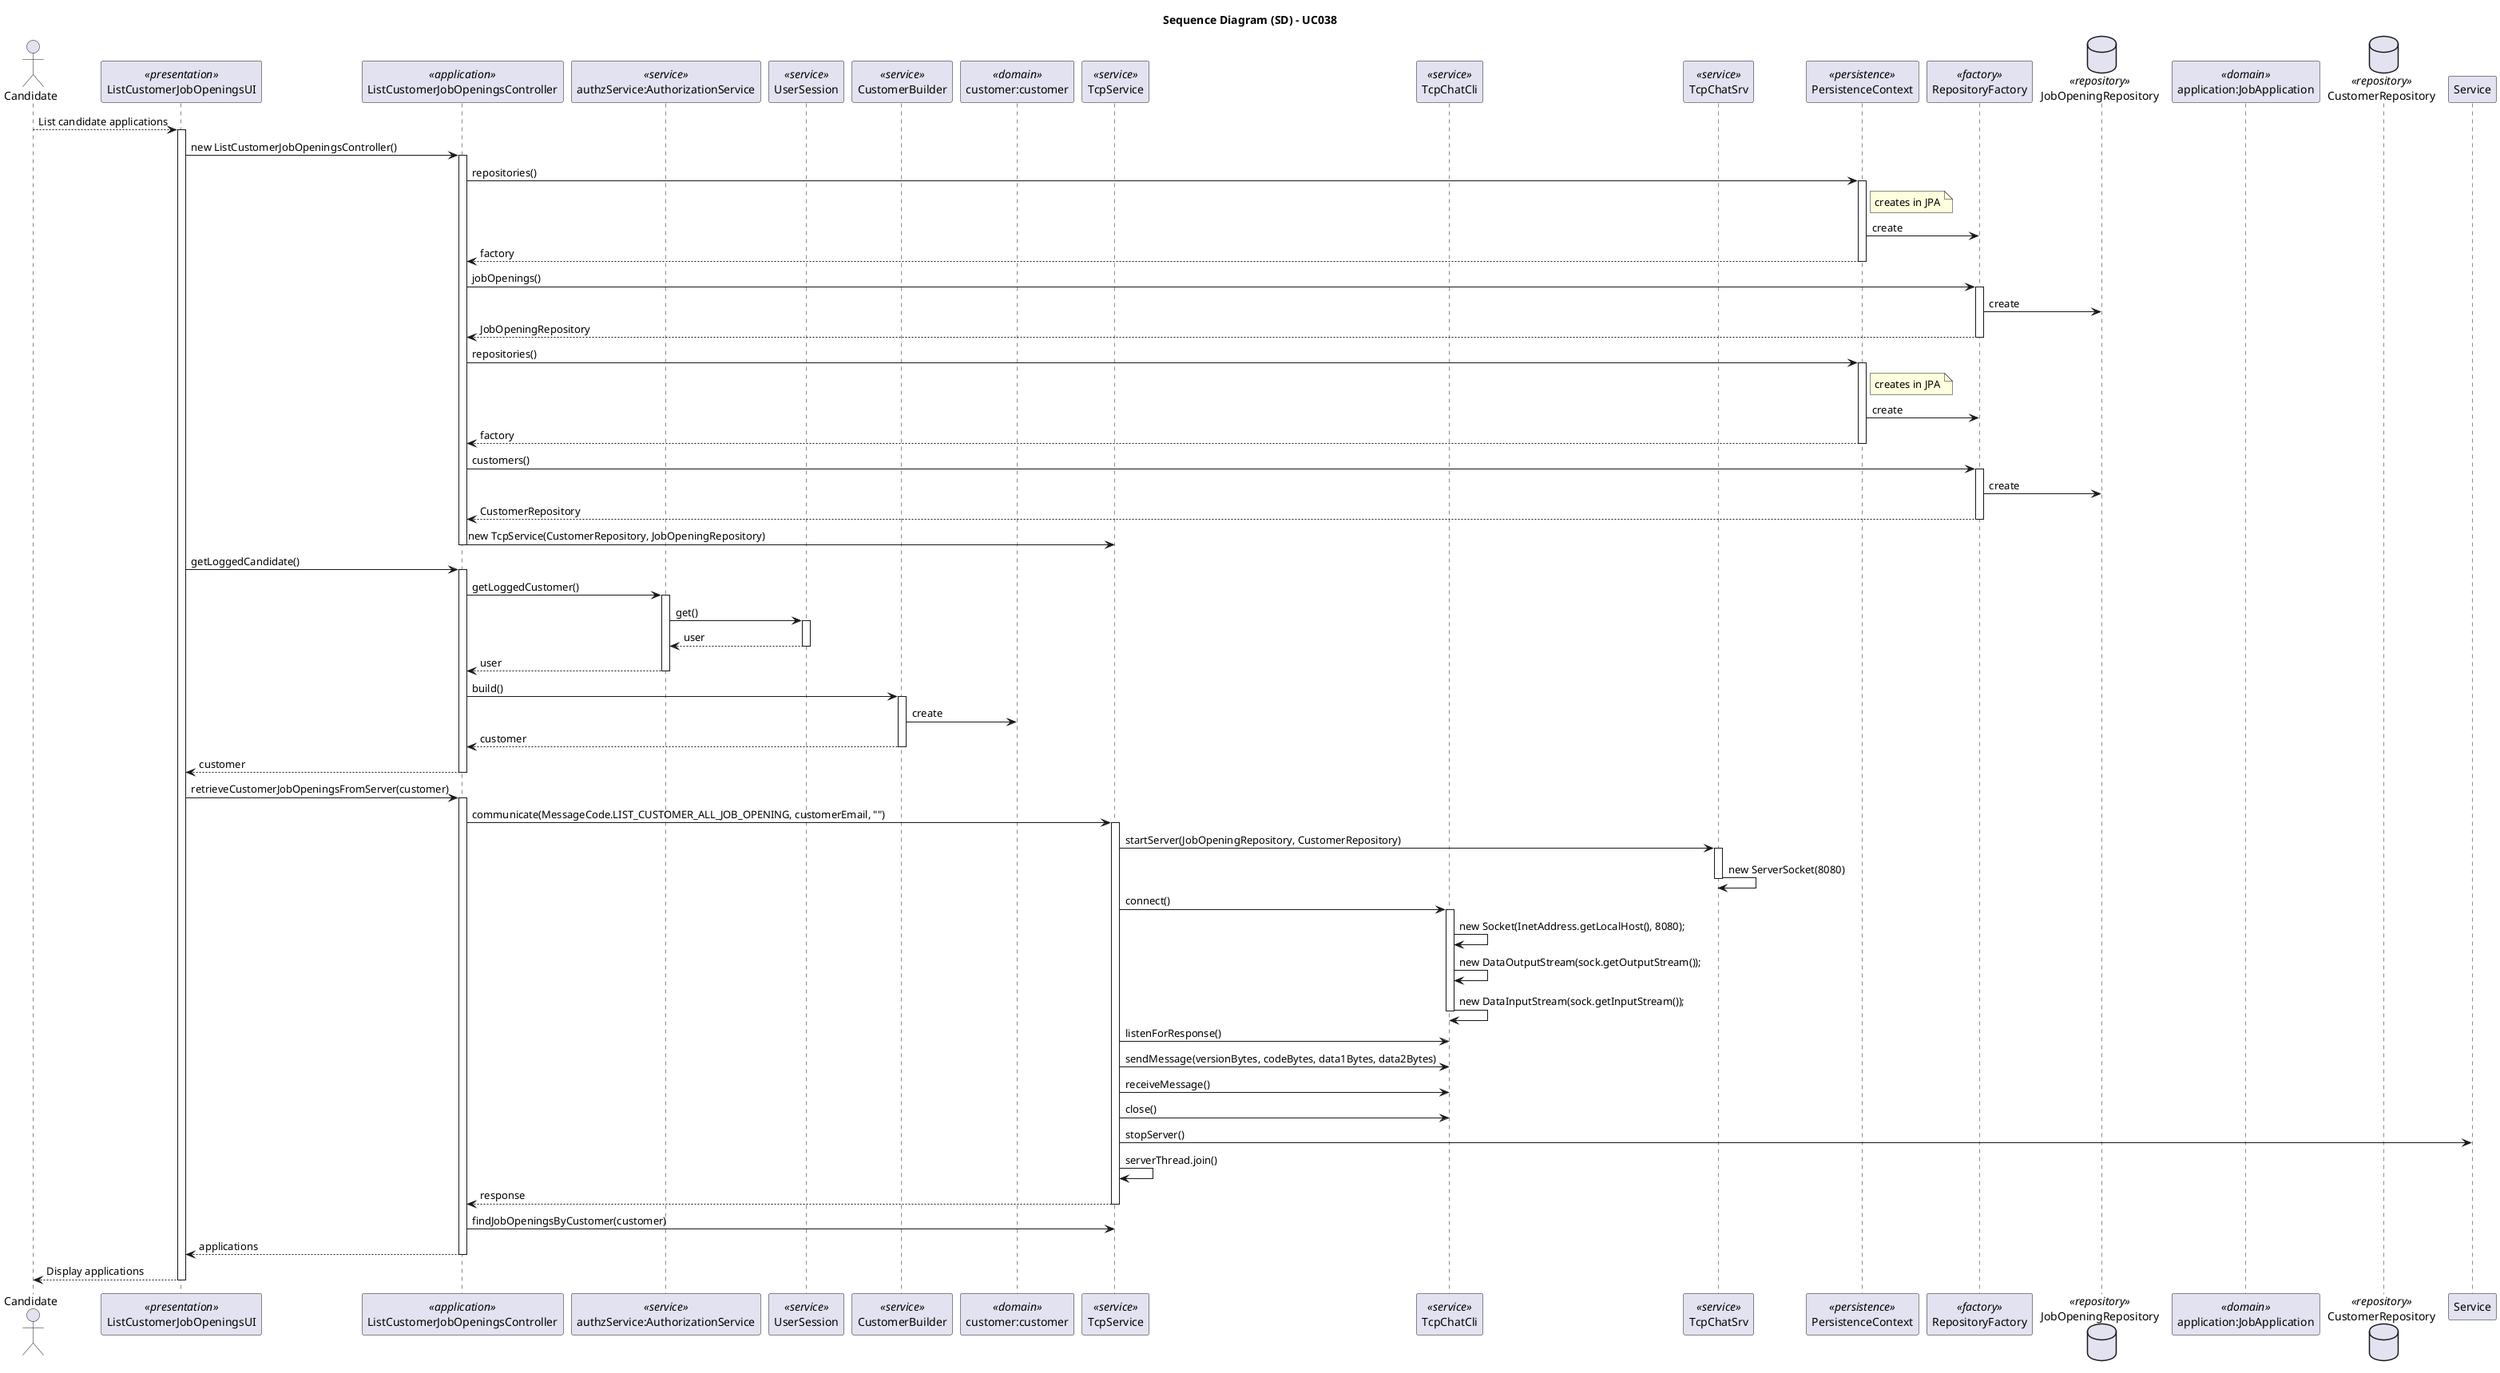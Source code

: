 @startuml
skinparam packageStyle rectangle
skinparam shadowing false
skinparam linetype polyline

skinparam classAttributeIconSize 0

title Sequence Diagram (SD) - UC038

actor Candidate as Actor
participant ListCustomerJobOpeningsUI as UI <<presentation>>
participant ListCustomerJobOpeningsController as Controller <<application>>
participant "authzService:AuthorizationService" as AuthzService <<service>>
participant UserSession as UserSession <<service>>
participant CustomerBuilder as CustomerBuilder <<service>>
participant "customer:customer" as CustomerDomain <<domain>>
participant TcpService as TcpService <<service>>
participant TcpChatCli as Client <<service>>
participant TcpChatSrv as Server <<service>>
participant PersistenceContext as Persistence <<persistence>>
participant RepositoryFactory as Factory <<factory>>
database JobOpeningRepository as JobOpeningRepository <<repository>>
participant "application:JobApplication" as JobApplicationDomain <<domain>>
database CustomerRepository as CustomerRepository <<repository>>

Actor --> UI: List candidate applications
activate UI

    UI -> Controller: new ListCustomerJobOpeningsController()
    activate Controller

        Controller -> Persistence: repositories()
        activate Persistence
            note right of Persistence: creates in JPA
            Persistence -> Factory: create
            Persistence --> Controller: factory
        deactivate Persistence

        Controller -> Factory: jobOpenings()
        activate Factory
            Factory -> JobOpeningRepository: create
            Factory --> Controller: JobOpeningRepository
        deactivate Factory

        Controller -> Persistence: repositories()
        activate Persistence
            note right of Persistence: creates in JPA
            Persistence -> Factory: create
            Persistence --> Controller: factory
        deactivate Persistence

        Controller -> Factory: customers()
        activate Factory
            Factory -> JobOpeningRepository: create
            Factory --> Controller: CustomerRepository
        deactivate Factory

        Controller -> TcpService: new TcpService(CustomerRepository, JobOpeningRepository)
    deactivate Controller

    UI -> Controller: getLoggedCandidate()
    activate Controller

        Controller -> AuthzService: getLoggedCustomer()
        activate AuthzService

            AuthzService -> UserSession: get()
            activate UserSession

                UserSession --> AuthzService: user
            deactivate UserSession

            AuthzService --> Controller: user
        deactivate AuthzService

        Controller -> CustomerBuilder: build()
        activate CustomerBuilder

            CustomerBuilder -> CustomerDomain: create
            CustomerBuilder --> Controller: customer
        deactivate CustomerBuilder

        Controller --> UI: customer
    deactivate Controller

    UI -> Controller: retrieveCustomerJobOpeningsFromServer(customer)
    activate Controller

        Controller -> TcpService: communicate(MessageCode.LIST_CUSTOMER_ALL_JOB_OPENING, customerEmail, "")
        activate TcpService

            TcpService -> Server: startServer(JobOpeningRepository, CustomerRepository)
            activate Server

                Server -> Server: new ServerSocket(8080)
            deactivate Server

            TcpService -> Client: connect()
            activate Client

                Client -> Client: new Socket(InetAddress.getLocalHost(), 8080);
                Client -> Client: new DataOutputStream(sock.getOutputStream());
                Client -> Client: new DataInputStream(sock.getInputStream());
            deactivate Client

            TcpService -> Client: listenForResponse()

            TcpService -> Client: sendMessage(versionBytes, codeBytes, data1Bytes, data2Bytes)

            TcpService -> Client: receiveMessage()

            TcpService -> Client: close()

            TcpService -> Service: stopServer()

            TcpService -> TcpService: serverThread.join()

            TcpService --> Controller: response
        deactivate TcpService

        Controller -> TcpService: findJobOpeningsByCustomer(customer)

        Controller --> UI: applications
    deactivate Controller

    UI --> Actor: Display applications
deactivate UI

@enduml